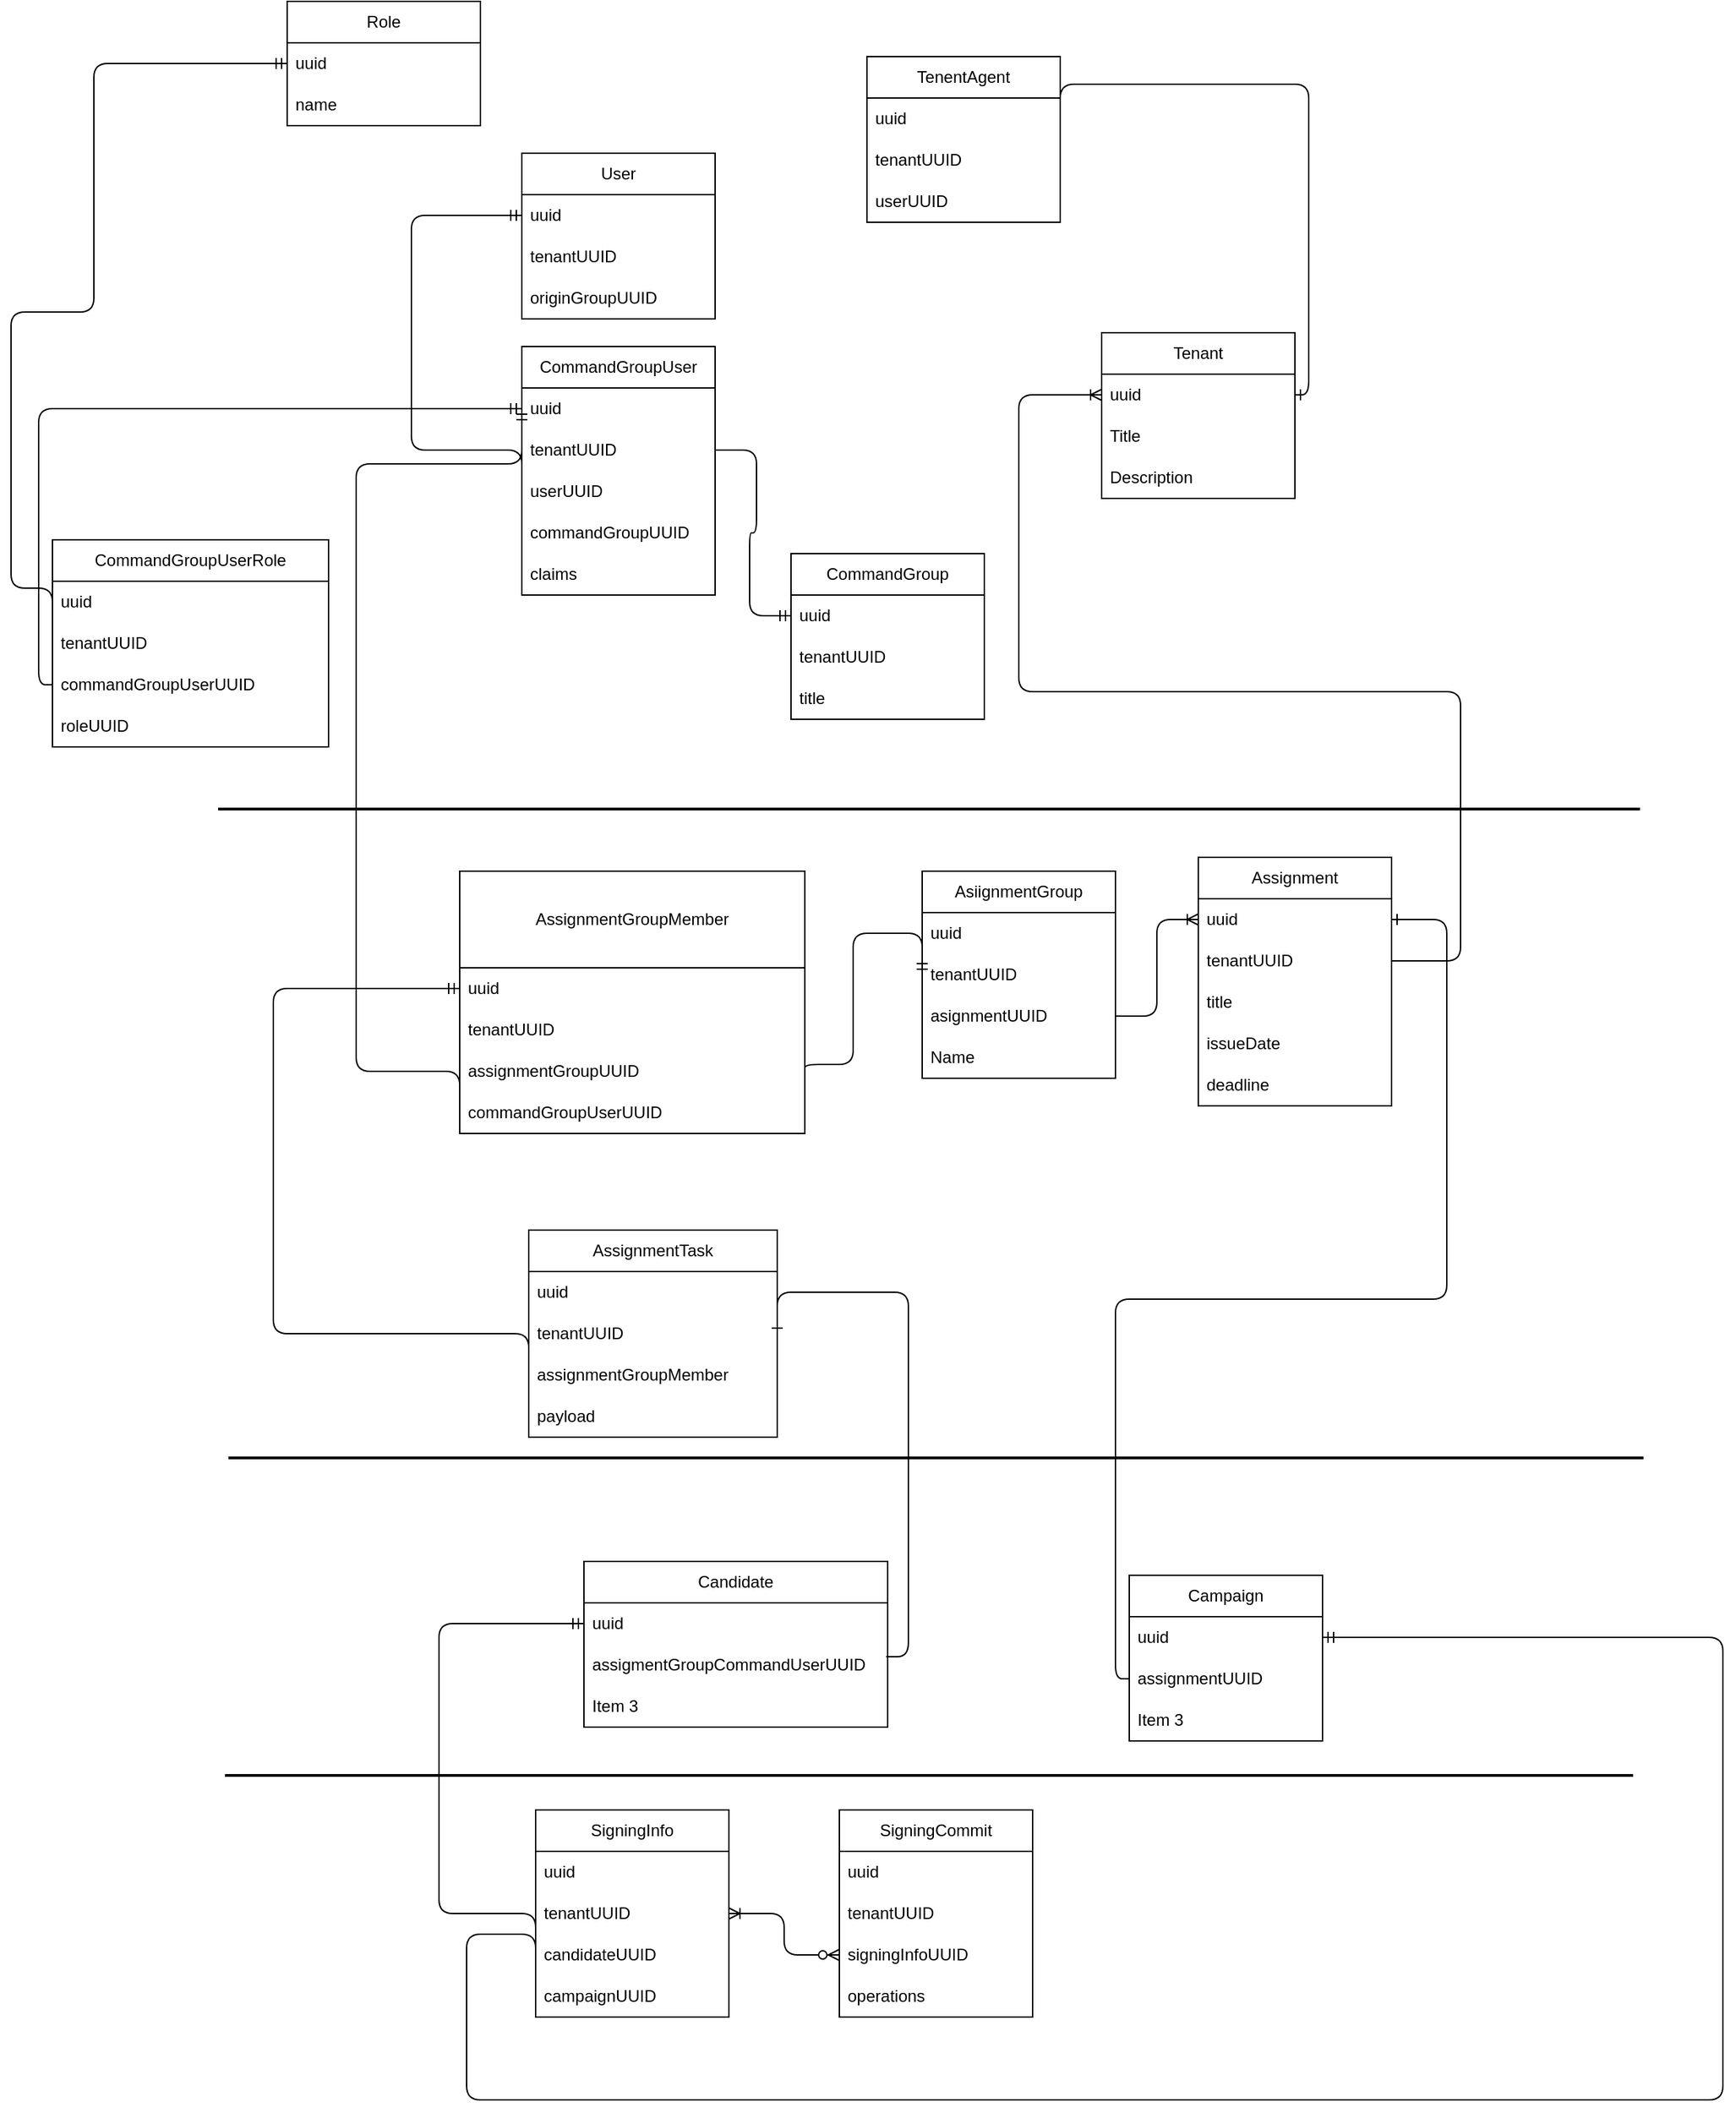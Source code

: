 <mxfile>
    <diagram id="KRsN7USzfbhSE3XmUP83" name="Page-1">
        <mxGraphModel dx="1965" dy="1923" grid="1" gridSize="10" guides="1" tooltips="1" connect="1" arrows="1" fold="1" page="1" pageScale="1" pageWidth="850" pageHeight="1100" math="0" shadow="0">
            <root>
                <mxCell id="0"/>
                <mxCell id="1" parent="0"/>
                <mxCell id="2" value="User" style="swimlane;fontStyle=0;childLayout=stackLayout;horizontal=1;startSize=30;horizontalStack=0;resizeParent=1;resizeParentMax=0;resizeLast=0;collapsible=1;marginBottom=0;whiteSpace=wrap;html=1;" parent="1" vertex="1">
                    <mxGeometry x="160" y="-340" width="140" height="120" as="geometry"/>
                </mxCell>
                <mxCell id="3" value="uuid" style="text;strokeColor=none;fillColor=none;align=left;verticalAlign=middle;spacingLeft=4;spacingRight=4;overflow=hidden;points=[[0,0.5],[1,0.5]];portConstraint=eastwest;rotatable=0;whiteSpace=wrap;html=1;" parent="2" vertex="1">
                    <mxGeometry y="30" width="140" height="30" as="geometry"/>
                </mxCell>
                <mxCell id="5" value="tenantUUID" style="text;strokeColor=none;fillColor=none;align=left;verticalAlign=middle;spacingLeft=4;spacingRight=4;overflow=hidden;points=[[0,0.5],[1,0.5]];portConstraint=eastwest;rotatable=0;whiteSpace=wrap;html=1;" parent="2" vertex="1">
                    <mxGeometry y="60" width="140" height="30" as="geometry"/>
                </mxCell>
                <mxCell id="144" value="originGroupUUID" style="text;strokeColor=none;fillColor=none;align=left;verticalAlign=middle;spacingLeft=4;spacingRight=4;overflow=hidden;points=[[0,0.5],[1,0.5]];portConstraint=eastwest;rotatable=0;whiteSpace=wrap;html=1;" parent="2" vertex="1">
                    <mxGeometry y="90" width="140" height="30" as="geometry"/>
                </mxCell>
                <mxCell id="6" value="CommandGroup" style="swimlane;fontStyle=0;childLayout=stackLayout;horizontal=1;startSize=30;horizontalStack=0;resizeParent=1;resizeParentMax=0;resizeLast=0;collapsible=1;marginBottom=0;whiteSpace=wrap;html=1;" parent="1" vertex="1">
                    <mxGeometry x="355" y="-50" width="140" height="120" as="geometry"/>
                </mxCell>
                <mxCell id="7" value="uuid" style="text;strokeColor=none;fillColor=none;align=left;verticalAlign=middle;spacingLeft=4;spacingRight=4;overflow=hidden;points=[[0,0.5],[1,0.5]];portConstraint=eastwest;rotatable=0;whiteSpace=wrap;html=1;" parent="6" vertex="1">
                    <mxGeometry y="30" width="140" height="30" as="geometry"/>
                </mxCell>
                <mxCell id="137" value="tenantUUID" style="text;strokeColor=none;fillColor=none;align=left;verticalAlign=middle;spacingLeft=4;spacingRight=4;overflow=hidden;points=[[0,0.5],[1,0.5]];portConstraint=eastwest;rotatable=0;whiteSpace=wrap;html=1;" parent="6" vertex="1">
                    <mxGeometry y="60" width="140" height="30" as="geometry"/>
                </mxCell>
                <mxCell id="8" value="title" style="text;strokeColor=none;fillColor=none;align=left;verticalAlign=middle;spacingLeft=4;spacingRight=4;overflow=hidden;points=[[0,0.5],[1,0.5]];portConstraint=eastwest;rotatable=0;whiteSpace=wrap;html=1;" parent="6" vertex="1">
                    <mxGeometry y="90" width="140" height="30" as="geometry"/>
                </mxCell>
                <mxCell id="10" value="CommandGroupUser" style="swimlane;fontStyle=0;childLayout=stackLayout;horizontal=1;startSize=30;horizontalStack=0;resizeParent=1;resizeParentMax=0;resizeLast=0;collapsible=1;marginBottom=0;whiteSpace=wrap;html=1;" parent="1" vertex="1">
                    <mxGeometry x="160" y="-200" width="140" height="180" as="geometry"/>
                </mxCell>
                <mxCell id="11" value="uuid" style="text;strokeColor=none;fillColor=none;align=left;verticalAlign=middle;spacingLeft=4;spacingRight=4;overflow=hidden;points=[[0,0.5],[1,0.5]];portConstraint=eastwest;rotatable=0;whiteSpace=wrap;html=1;" parent="10" vertex="1">
                    <mxGeometry y="30" width="140" height="30" as="geometry"/>
                </mxCell>
                <mxCell id="13" value="tenantUUID" style="text;strokeColor=none;fillColor=none;align=left;verticalAlign=middle;spacingLeft=4;spacingRight=4;overflow=hidden;points=[[0,0.5],[1,0.5]];portConstraint=eastwest;rotatable=0;whiteSpace=wrap;html=1;" parent="10" vertex="1">
                    <mxGeometry y="60" width="140" height="30" as="geometry"/>
                </mxCell>
                <mxCell id="12" value="userUUID" style="text;strokeColor=none;fillColor=none;align=left;verticalAlign=middle;spacingLeft=4;spacingRight=4;overflow=hidden;points=[[0,0.5],[1,0.5]];portConstraint=eastwest;rotatable=0;whiteSpace=wrap;html=1;" parent="10" vertex="1">
                    <mxGeometry y="90" width="140" height="30" as="geometry"/>
                </mxCell>
                <mxCell id="157" value="commandGroupUUID" style="text;strokeColor=none;fillColor=none;align=left;verticalAlign=middle;spacingLeft=4;spacingRight=4;overflow=hidden;points=[[0,0.5],[1,0.5]];portConstraint=eastwest;rotatable=0;whiteSpace=wrap;html=1;" parent="10" vertex="1">
                    <mxGeometry y="120" width="140" height="30" as="geometry"/>
                </mxCell>
                <mxCell id="79" value="claims" style="text;strokeColor=none;fillColor=none;align=left;verticalAlign=middle;spacingLeft=4;spacingRight=4;overflow=hidden;points=[[0,0.5],[1,0.5]];portConstraint=eastwest;rotatable=0;whiteSpace=wrap;html=1;" parent="10" vertex="1">
                    <mxGeometry y="150" width="140" height="30" as="geometry"/>
                </mxCell>
                <mxCell id="34" value="Campaign" style="swimlane;fontStyle=0;childLayout=stackLayout;horizontal=1;startSize=30;horizontalStack=0;resizeParent=1;resizeParentMax=0;resizeLast=0;collapsible=1;marginBottom=0;whiteSpace=wrap;html=1;" parent="1" vertex="1">
                    <mxGeometry x="600" y="690" width="140" height="120" as="geometry"/>
                </mxCell>
                <mxCell id="35" value="uuid" style="text;strokeColor=none;fillColor=none;align=left;verticalAlign=middle;spacingLeft=4;spacingRight=4;overflow=hidden;points=[[0,0.5],[1,0.5]];portConstraint=eastwest;rotatable=0;whiteSpace=wrap;html=1;" parent="34" vertex="1">
                    <mxGeometry y="30" width="140" height="30" as="geometry"/>
                </mxCell>
                <mxCell id="36" value="assignmentUUID" style="text;strokeColor=none;fillColor=none;align=left;verticalAlign=middle;spacingLeft=4;spacingRight=4;overflow=hidden;points=[[0,0.5],[1,0.5]];portConstraint=eastwest;rotatable=0;whiteSpace=wrap;html=1;" parent="34" vertex="1">
                    <mxGeometry y="60" width="140" height="30" as="geometry"/>
                </mxCell>
                <mxCell id="37" value="Item 3" style="text;strokeColor=none;fillColor=none;align=left;verticalAlign=middle;spacingLeft=4;spacingRight=4;overflow=hidden;points=[[0,0.5],[1,0.5]];portConstraint=eastwest;rotatable=0;whiteSpace=wrap;html=1;" parent="34" vertex="1">
                    <mxGeometry y="90" width="140" height="30" as="geometry"/>
                </mxCell>
                <mxCell id="38" value="AsiignmentGroup" style="swimlane;fontStyle=0;childLayout=stackLayout;horizontal=1;startSize=30;horizontalStack=0;resizeParent=1;resizeParentMax=0;resizeLast=0;collapsible=1;marginBottom=0;whiteSpace=wrap;html=1;" parent="1" vertex="1">
                    <mxGeometry x="450" y="180" width="140" height="150" as="geometry"/>
                </mxCell>
                <mxCell id="163" value="uuid" style="text;strokeColor=none;fillColor=none;align=left;verticalAlign=middle;spacingLeft=4;spacingRight=4;overflow=hidden;points=[[0,0.5],[1,0.5]];portConstraint=eastwest;rotatable=0;whiteSpace=wrap;html=1;" parent="38" vertex="1">
                    <mxGeometry y="30" width="140" height="30" as="geometry"/>
                </mxCell>
                <mxCell id="39" value="tenantUUID" style="text;strokeColor=none;fillColor=none;align=left;verticalAlign=middle;spacingLeft=4;spacingRight=4;overflow=hidden;points=[[0,0.5],[1,0.5]];portConstraint=eastwest;rotatable=0;whiteSpace=wrap;html=1;" parent="38" vertex="1">
                    <mxGeometry y="60" width="140" height="30" as="geometry"/>
                </mxCell>
                <mxCell id="134" value="asignmentUUID" style="text;strokeColor=none;fillColor=none;align=left;verticalAlign=middle;spacingLeft=4;spacingRight=4;overflow=hidden;points=[[0,0.5],[1,0.5]];portConstraint=eastwest;rotatable=0;whiteSpace=wrap;html=1;" parent="38" vertex="1">
                    <mxGeometry y="90" width="140" height="30" as="geometry"/>
                </mxCell>
                <mxCell id="40" value="Name" style="text;strokeColor=none;fillColor=none;align=left;verticalAlign=middle;spacingLeft=4;spacingRight=4;overflow=hidden;points=[[0,0.5],[1,0.5]];portConstraint=eastwest;rotatable=0;whiteSpace=wrap;html=1;" parent="38" vertex="1">
                    <mxGeometry y="120" width="140" height="30" as="geometry"/>
                </mxCell>
                <mxCell id="46" value="AssignmentGroupMember" style="swimlane;fontStyle=0;childLayout=stackLayout;horizontal=1;startSize=70;horizontalStack=0;resizeParent=1;resizeParentMax=0;resizeLast=0;collapsible=1;marginBottom=0;whiteSpace=wrap;html=1;" parent="1" vertex="1">
                    <mxGeometry x="115" y="180" width="250" height="190" as="geometry"/>
                </mxCell>
                <mxCell id="47" value="uuid" style="text;strokeColor=none;fillColor=none;align=left;verticalAlign=middle;spacingLeft=4;spacingRight=4;overflow=hidden;points=[[0,0.5],[1,0.5]];portConstraint=eastwest;rotatable=0;whiteSpace=wrap;html=1;" parent="46" vertex="1">
                    <mxGeometry y="70" width="250" height="30" as="geometry"/>
                </mxCell>
                <mxCell id="164" value="tenantUUID" style="text;strokeColor=none;fillColor=none;align=left;verticalAlign=middle;spacingLeft=4;spacingRight=4;overflow=hidden;points=[[0,0.5],[1,0.5]];portConstraint=eastwest;rotatable=0;whiteSpace=wrap;html=1;" parent="46" vertex="1">
                    <mxGeometry y="100" width="250" height="30" as="geometry"/>
                </mxCell>
                <mxCell id="48" value="assignmentGroupUUID" style="text;strokeColor=none;fillColor=none;align=left;verticalAlign=middle;spacingLeft=4;spacingRight=4;overflow=hidden;points=[[0,0.5],[1,0.5]];portConstraint=eastwest;rotatable=0;whiteSpace=wrap;html=1;" parent="46" vertex="1">
                    <mxGeometry y="130" width="250" height="30" as="geometry"/>
                </mxCell>
                <mxCell id="49" value="commandGroupUserUUID" style="text;strokeColor=none;fillColor=none;align=left;verticalAlign=middle;spacingLeft=4;spacingRight=4;overflow=hidden;points=[[0,0.5],[1,0.5]];portConstraint=eastwest;rotatable=0;whiteSpace=wrap;html=1;" parent="46" vertex="1">
                    <mxGeometry y="160" width="250" height="30" as="geometry"/>
                </mxCell>
                <mxCell id="63" value="" style="edgeStyle=orthogonalEdgeStyle;fontSize=12;html=1;endArrow=ERmandOne;entryX=0;entryY=0.5;entryDx=0;entryDy=0;exitX=0;exitY=0.5;exitDx=0;exitDy=0;" parent="1" source="12" target="3" edge="1">
                    <mxGeometry width="100" height="100" relative="1" as="geometry">
                        <mxPoint x="90" y="-80" as="sourcePoint"/>
                        <mxPoint x="350" y="10" as="targetPoint"/>
                        <Array as="points">
                            <mxPoint x="80" y="-125"/>
                            <mxPoint x="80" y="-295"/>
                        </Array>
                    </mxGeometry>
                </mxCell>
                <mxCell id="66" value="" style="edgeStyle=orthogonalEdgeStyle;fontSize=12;html=1;endArrow=ERmandOne;entryX=0;entryY=0.5;entryDx=0;entryDy=0;exitX=0;exitY=0.5;exitDx=0;exitDy=0;elbow=vertical;" parent="1" source="49" target="11" edge="1">
                    <mxGeometry width="100" height="100" relative="1" as="geometry">
                        <mxPoint x="130" y="370" as="sourcePoint"/>
                        <mxPoint x="320" y="100" as="targetPoint"/>
                        <Array as="points">
                            <mxPoint x="40" y="325"/>
                            <mxPoint x="40" y="-115"/>
                            <mxPoint x="160" y="-115"/>
                        </Array>
                    </mxGeometry>
                </mxCell>
                <mxCell id="69" value="" style="edgeStyle=orthogonalEdgeStyle;fontSize=12;html=1;endArrow=ERmandOne;elbow=vertical;entryX=0;entryY=0.5;entryDx=0;entryDy=0;exitX=1;exitY=0.5;exitDx=0;exitDy=0;" parent="1" source="48" target="39" edge="1">
                    <mxGeometry width="100" height="100" relative="1" as="geometry">
                        <mxPoint x="340" y="430" as="sourcePoint"/>
                        <mxPoint x="440" y="370" as="targetPoint"/>
                        <Array as="points">
                            <mxPoint x="365" y="320"/>
                            <mxPoint x="400" y="320"/>
                            <mxPoint x="400" y="225"/>
                            <mxPoint x="450" y="225"/>
                        </Array>
                    </mxGeometry>
                </mxCell>
                <mxCell id="71" value="Candidate" style="swimlane;fontStyle=0;childLayout=stackLayout;horizontal=1;startSize=30;horizontalStack=0;resizeParent=1;resizeParentMax=0;resizeLast=0;collapsible=1;marginBottom=0;whiteSpace=wrap;html=1;" parent="1" vertex="1">
                    <mxGeometry x="205" y="680" width="220" height="120" as="geometry"/>
                </mxCell>
                <mxCell id="72" value="uuid" style="text;strokeColor=none;fillColor=none;align=left;verticalAlign=middle;spacingLeft=4;spacingRight=4;overflow=hidden;points=[[0,0.5],[1,0.5]];portConstraint=eastwest;rotatable=0;whiteSpace=wrap;html=1;" parent="71" vertex="1">
                    <mxGeometry y="30" width="220" height="30" as="geometry"/>
                </mxCell>
                <mxCell id="73" value="assigmentGroupCommandUserUUID" style="text;strokeColor=none;fillColor=none;align=left;verticalAlign=middle;spacingLeft=4;spacingRight=4;overflow=hidden;points=[[0,0.5],[1,0.5]];portConstraint=eastwest;rotatable=0;whiteSpace=wrap;html=1;" parent="71" vertex="1">
                    <mxGeometry y="60" width="220" height="30" as="geometry"/>
                </mxCell>
                <mxCell id="74" value="Item 3" style="text;strokeColor=none;fillColor=none;align=left;verticalAlign=middle;spacingLeft=4;spacingRight=4;overflow=hidden;points=[[0,0.5],[1,0.5]];portConstraint=eastwest;rotatable=0;whiteSpace=wrap;html=1;" parent="71" vertex="1">
                    <mxGeometry y="90" width="220" height="30" as="geometry"/>
                </mxCell>
                <mxCell id="76" value="" style="edgeStyle=orthogonalEdgeStyle;fontSize=12;html=1;endArrow=ERmandOne;elbow=vertical;entryX=0;entryY=0.5;entryDx=0;entryDy=0;exitX=0;exitY=0.5;exitDx=0;exitDy=0;" parent="1" source="105" target="47" edge="1">
                    <mxGeometry width="100" height="100" relative="1" as="geometry">
                        <mxPoint x="100" y="520" as="sourcePoint"/>
                        <mxPoint x="160" y="410" as="targetPoint"/>
                        <Array as="points">
                            <mxPoint x="-20" y="515"/>
                            <mxPoint x="-20" y="265"/>
                        </Array>
                    </mxGeometry>
                </mxCell>
                <mxCell id="77" value="" style="line;strokeWidth=2;html=1;" parent="1" vertex="1">
                    <mxGeometry x="-60" y="130" width="1030" height="10" as="geometry"/>
                </mxCell>
                <mxCell id="78" value="" style="edgeStyle=entityRelationEdgeStyle;fontSize=12;html=1;endArrow=ERmandOne;elbow=vertical;exitX=1;exitY=0.5;exitDx=0;exitDy=0;entryX=0;entryY=0.5;entryDx=0;entryDy=0;" parent="1" source="13" target="7" edge="1">
                    <mxGeometry width="100" height="100" relative="1" as="geometry">
                        <mxPoint x="290" y="30" as="sourcePoint"/>
                        <mxPoint x="390" y="-70" as="targetPoint"/>
                    </mxGeometry>
                </mxCell>
                <mxCell id="80" value="Role" style="swimlane;fontStyle=0;childLayout=stackLayout;horizontal=1;startSize=30;horizontalStack=0;resizeParent=1;resizeParentMax=0;resizeLast=0;collapsible=1;marginBottom=0;whiteSpace=wrap;html=1;" parent="1" vertex="1">
                    <mxGeometry x="-10" y="-450" width="140" height="90" as="geometry"/>
                </mxCell>
                <mxCell id="81" value="uuid" style="text;strokeColor=none;fillColor=none;align=left;verticalAlign=middle;spacingLeft=4;spacingRight=4;overflow=hidden;points=[[0,0.5],[1,0.5]];portConstraint=eastwest;rotatable=0;whiteSpace=wrap;html=1;" parent="80" vertex="1">
                    <mxGeometry y="30" width="140" height="30" as="geometry"/>
                </mxCell>
                <mxCell id="82" value="name" style="text;strokeColor=none;fillColor=none;align=left;verticalAlign=middle;spacingLeft=4;spacingRight=4;overflow=hidden;points=[[0,0.5],[1,0.5]];portConstraint=eastwest;rotatable=0;whiteSpace=wrap;html=1;" parent="80" vertex="1">
                    <mxGeometry y="60" width="140" height="30" as="geometry"/>
                </mxCell>
                <mxCell id="84" value="CommandGroupUserRole" style="swimlane;fontStyle=0;childLayout=stackLayout;horizontal=1;startSize=30;horizontalStack=0;resizeParent=1;resizeParentMax=0;resizeLast=0;collapsible=1;marginBottom=0;whiteSpace=wrap;html=1;" parent="1" vertex="1">
                    <mxGeometry x="-180" y="-60" width="200" height="150" as="geometry"/>
                </mxCell>
                <mxCell id="85" value="uuid" style="text;strokeColor=none;fillColor=none;align=left;verticalAlign=middle;spacingLeft=4;spacingRight=4;overflow=hidden;points=[[0,0.5],[1,0.5]];portConstraint=eastwest;rotatable=0;whiteSpace=wrap;html=1;" parent="84" vertex="1">
                    <mxGeometry y="30" width="200" height="30" as="geometry"/>
                </mxCell>
                <mxCell id="158" value="tenantUUID" style="text;strokeColor=none;fillColor=none;align=left;verticalAlign=middle;spacingLeft=4;spacingRight=4;overflow=hidden;points=[[0,0.5],[1,0.5]];portConstraint=eastwest;rotatable=0;whiteSpace=wrap;html=1;" parent="84" vertex="1">
                    <mxGeometry y="60" width="200" height="30" as="geometry"/>
                </mxCell>
                <mxCell id="86" value="commandGroupUserUUID" style="text;strokeColor=none;fillColor=none;align=left;verticalAlign=middle;spacingLeft=4;spacingRight=4;overflow=hidden;points=[[0,0.5],[1,0.5]];portConstraint=eastwest;rotatable=0;whiteSpace=wrap;html=1;" parent="84" vertex="1">
                    <mxGeometry y="90" width="200" height="30" as="geometry"/>
                </mxCell>
                <mxCell id="87" value="roleUUID" style="text;strokeColor=none;fillColor=none;align=left;verticalAlign=middle;spacingLeft=4;spacingRight=4;overflow=hidden;points=[[0,0.5],[1,0.5]];portConstraint=eastwest;rotatable=0;whiteSpace=wrap;html=1;" parent="84" vertex="1">
                    <mxGeometry y="120" width="200" height="30" as="geometry"/>
                </mxCell>
                <mxCell id="88" value="" style="edgeStyle=orthogonalEdgeStyle;fontSize=12;html=1;endArrow=ERmandOne;elbow=vertical;exitX=0;exitY=0.5;exitDx=0;exitDy=0;" parent="1" source="86" target="11" edge="1">
                    <mxGeometry width="100" height="100" relative="1" as="geometry">
                        <mxPoint x="280" y="30" as="sourcePoint"/>
                        <mxPoint x="380" y="-70" as="targetPoint"/>
                    </mxGeometry>
                </mxCell>
                <mxCell id="89" value="" style="edgeStyle=orthogonalEdgeStyle;fontSize=12;html=1;endArrow=ERmandOne;elbow=vertical;entryX=0;entryY=0.5;entryDx=0;entryDy=0;exitX=0;exitY=0.5;exitDx=0;exitDy=0;" parent="1" source="87" target="81" edge="1">
                    <mxGeometry width="100" height="100" relative="1" as="geometry">
                        <mxPoint x="80" y="45" as="sourcePoint"/>
                        <mxPoint x="730" y="-330" as="targetPoint"/>
                        <Array as="points">
                            <mxPoint x="-210" y="-25"/>
                            <mxPoint x="-210" y="-225"/>
                            <mxPoint x="-150" y="-225"/>
                            <mxPoint x="-150" y="-405"/>
                        </Array>
                    </mxGeometry>
                </mxCell>
                <mxCell id="90" value="" style="line;strokeWidth=2;html=1;" parent="1" vertex="1">
                    <mxGeometry x="-55" y="830" width="1020" height="10" as="geometry"/>
                </mxCell>
                <mxCell id="91" value="SigningInfo" style="swimlane;fontStyle=0;childLayout=stackLayout;horizontal=1;startSize=30;horizontalStack=0;resizeParent=1;resizeParentMax=0;resizeLast=0;collapsible=1;marginBottom=0;whiteSpace=wrap;html=1;" parent="1" vertex="1">
                    <mxGeometry x="170" y="860" width="140" height="150" as="geometry"/>
                </mxCell>
                <mxCell id="166" value="uuid" style="text;strokeColor=none;fillColor=none;align=left;verticalAlign=middle;spacingLeft=4;spacingRight=4;overflow=hidden;points=[[0,0.5],[1,0.5]];portConstraint=eastwest;rotatable=0;whiteSpace=wrap;html=1;" parent="91" vertex="1">
                    <mxGeometry y="30" width="140" height="30" as="geometry"/>
                </mxCell>
                <mxCell id="92" value="tenantUUID" style="text;strokeColor=none;fillColor=none;align=left;verticalAlign=middle;spacingLeft=4;spacingRight=4;overflow=hidden;points=[[0,0.5],[1,0.5]];portConstraint=eastwest;rotatable=0;whiteSpace=wrap;html=1;" parent="91" vertex="1">
                    <mxGeometry y="60" width="140" height="30" as="geometry"/>
                </mxCell>
                <mxCell id="93" value="candidateUUID" style="text;strokeColor=none;fillColor=none;align=left;verticalAlign=middle;spacingLeft=4;spacingRight=4;overflow=hidden;points=[[0,0.5],[1,0.5]];portConstraint=eastwest;rotatable=0;whiteSpace=wrap;html=1;" parent="91" vertex="1">
                    <mxGeometry y="90" width="140" height="30" as="geometry"/>
                </mxCell>
                <mxCell id="94" value="campaignUUID" style="text;strokeColor=none;fillColor=none;align=left;verticalAlign=middle;spacingLeft=4;spacingRight=4;overflow=hidden;points=[[0,0.5],[1,0.5]];portConstraint=eastwest;rotatable=0;whiteSpace=wrap;html=1;" parent="91" vertex="1">
                    <mxGeometry y="120" width="140" height="30" as="geometry"/>
                </mxCell>
                <mxCell id="95" value="" style="edgeStyle=orthogonalEdgeStyle;fontSize=12;html=1;endArrow=ERmandOne;elbow=vertical;exitX=0;exitY=0.5;exitDx=0;exitDy=0;entryX=0;entryY=0.5;entryDx=0;entryDy=0;" parent="1" source="93" target="72" edge="1">
                    <mxGeometry width="100" height="100" relative="1" as="geometry">
                        <mxPoint x="200" y="800" as="sourcePoint"/>
                        <mxPoint x="200" y="720" as="targetPoint"/>
                        <Array as="points">
                            <mxPoint x="100" y="935"/>
                            <mxPoint x="100" y="725"/>
                        </Array>
                    </mxGeometry>
                </mxCell>
                <mxCell id="96" value="" style="edgeStyle=orthogonalEdgeStyle;fontSize=12;html=1;endArrow=ERmandOne;elbow=vertical;exitX=0;exitY=0.5;exitDx=0;exitDy=0;entryX=1;entryY=0.5;entryDx=0;entryDy=0;" parent="1" source="94" target="35" edge="1">
                    <mxGeometry width="100" height="100" relative="1" as="geometry">
                        <mxPoint x="-20" y="840" as="sourcePoint"/>
                        <mxPoint x="980" y="700" as="targetPoint"/>
                        <Array as="points">
                            <mxPoint x="170" y="950"/>
                            <mxPoint x="120" y="950"/>
                            <mxPoint x="120" y="1070"/>
                            <mxPoint x="1030" y="1070"/>
                            <mxPoint x="1030" y="735"/>
                        </Array>
                    </mxGeometry>
                </mxCell>
                <mxCell id="97" value="SigningCommit" style="swimlane;fontStyle=0;childLayout=stackLayout;horizontal=1;startSize=30;horizontalStack=0;resizeParent=1;resizeParentMax=0;resizeLast=0;collapsible=1;marginBottom=0;whiteSpace=wrap;html=1;" parent="1" vertex="1">
                    <mxGeometry x="390" y="860" width="140" height="150" as="geometry"/>
                </mxCell>
                <mxCell id="167" value="uuid" style="text;strokeColor=none;fillColor=none;align=left;verticalAlign=middle;spacingLeft=4;spacingRight=4;overflow=hidden;points=[[0,0.5],[1,0.5]];portConstraint=eastwest;rotatable=0;whiteSpace=wrap;html=1;" parent="97" vertex="1">
                    <mxGeometry y="30" width="140" height="30" as="geometry"/>
                </mxCell>
                <mxCell id="98" value="tenantUUID" style="text;strokeColor=none;fillColor=none;align=left;verticalAlign=middle;spacingLeft=4;spacingRight=4;overflow=hidden;points=[[0,0.5],[1,0.5]];portConstraint=eastwest;rotatable=0;whiteSpace=wrap;html=1;" parent="97" vertex="1">
                    <mxGeometry y="60" width="140" height="30" as="geometry"/>
                </mxCell>
                <mxCell id="99" value="signingInfoUUID" style="text;strokeColor=none;fillColor=none;align=left;verticalAlign=middle;spacingLeft=4;spacingRight=4;overflow=hidden;points=[[0,0.5],[1,0.5]];portConstraint=eastwest;rotatable=0;whiteSpace=wrap;html=1;" parent="97" vertex="1">
                    <mxGeometry y="90" width="140" height="30" as="geometry"/>
                </mxCell>
                <mxCell id="100" value="operations" style="text;strokeColor=none;fillColor=none;align=left;verticalAlign=middle;spacingLeft=4;spacingRight=4;overflow=hidden;points=[[0,0.5],[1,0.5]];portConstraint=eastwest;rotatable=0;whiteSpace=wrap;html=1;" parent="97" vertex="1">
                    <mxGeometry y="120" width="140" height="30" as="geometry"/>
                </mxCell>
                <mxCell id="102" value="" style="edgeStyle=orthogonalEdgeStyle;fontSize=12;html=1;endArrow=ERoneToMany;startArrow=ERzeroToMany;elbow=vertical;exitX=0;exitY=0.5;exitDx=0;exitDy=0;entryX=1;entryY=0.5;entryDx=0;entryDy=0;" parent="1" source="99" target="92" edge="1">
                    <mxGeometry width="100" height="100" relative="1" as="geometry">
                        <mxPoint x="460" y="850" as="sourcePoint"/>
                        <mxPoint x="560" y="750" as="targetPoint"/>
                    </mxGeometry>
                </mxCell>
                <mxCell id="103" value="AssignmentTask" style="swimlane;fontStyle=0;childLayout=stackLayout;horizontal=1;startSize=30;horizontalStack=0;resizeParent=1;resizeParentMax=0;resizeLast=0;collapsible=1;marginBottom=0;whiteSpace=wrap;html=1;" parent="1" vertex="1">
                    <mxGeometry x="165" y="440" width="180" height="150" as="geometry"/>
                </mxCell>
                <mxCell id="165" value="uuid" style="text;strokeColor=none;fillColor=none;align=left;verticalAlign=middle;spacingLeft=4;spacingRight=4;overflow=hidden;points=[[0,0.5],[1,0.5]];portConstraint=eastwest;rotatable=0;whiteSpace=wrap;html=1;" parent="103" vertex="1">
                    <mxGeometry y="30" width="180" height="30" as="geometry"/>
                </mxCell>
                <mxCell id="104" value="tenantUUID" style="text;strokeColor=none;fillColor=none;align=left;verticalAlign=middle;spacingLeft=4;spacingRight=4;overflow=hidden;points=[[0,0.5],[1,0.5]];portConstraint=eastwest;rotatable=0;whiteSpace=wrap;html=1;" parent="103" vertex="1">
                    <mxGeometry y="60" width="180" height="30" as="geometry"/>
                </mxCell>
                <mxCell id="105" value="assignmentGroupMember" style="text;strokeColor=none;fillColor=none;align=left;verticalAlign=middle;spacingLeft=4;spacingRight=4;overflow=hidden;points=[[0,0.5],[1,0.5]];portConstraint=eastwest;rotatable=0;whiteSpace=wrap;html=1;" parent="103" vertex="1">
                    <mxGeometry y="90" width="180" height="30" as="geometry"/>
                </mxCell>
                <mxCell id="106" value="payload" style="text;strokeColor=none;fillColor=none;align=left;verticalAlign=middle;spacingLeft=4;spacingRight=4;overflow=hidden;points=[[0,0.5],[1,0.5]];portConstraint=eastwest;rotatable=0;whiteSpace=wrap;html=1;" parent="103" vertex="1">
                    <mxGeometry y="120" width="180" height="30" as="geometry"/>
                </mxCell>
                <mxCell id="111" value="" style="line;strokeWidth=2;html=1;" parent="1" vertex="1">
                    <mxGeometry x="-52.5" y="600" width="1025" height="10" as="geometry"/>
                </mxCell>
                <mxCell id="118" value="" style="edgeStyle=orthogonalEdgeStyle;fontSize=12;html=1;endArrow=ERone;endFill=1;exitX=0.995;exitY=0.3;exitDx=0;exitDy=0;exitPerimeter=0;entryX=1;entryY=0.5;entryDx=0;entryDy=0;" parent="1" source="73" target="104" edge="1">
                    <mxGeometry width="100" height="100" relative="1" as="geometry">
                        <mxPoint x="130" y="590" as="sourcePoint"/>
                        <mxPoint x="230" y="490" as="targetPoint"/>
                        <Array as="points">
                            <mxPoint x="440" y="749"/>
                            <mxPoint x="440" y="485"/>
                        </Array>
                    </mxGeometry>
                </mxCell>
                <mxCell id="119" value="Assignment" style="swimlane;fontStyle=0;childLayout=stackLayout;horizontal=1;startSize=30;horizontalStack=0;resizeParent=1;resizeParentMax=0;resizeLast=0;collapsible=1;marginBottom=0;whiteSpace=wrap;html=1;" parent="1" vertex="1">
                    <mxGeometry x="650" y="170" width="140" height="180" as="geometry"/>
                </mxCell>
                <mxCell id="120" value="uuid" style="text;strokeColor=none;fillColor=none;align=left;verticalAlign=middle;spacingLeft=4;spacingRight=4;overflow=hidden;points=[[0,0.5],[1,0.5]];portConstraint=eastwest;rotatable=0;whiteSpace=wrap;html=1;" parent="119" vertex="1">
                    <mxGeometry y="30" width="140" height="30" as="geometry"/>
                </mxCell>
                <mxCell id="121" value="tenantUUID" style="text;strokeColor=none;fillColor=none;align=left;verticalAlign=middle;spacingLeft=4;spacingRight=4;overflow=hidden;points=[[0,0.5],[1,0.5]];portConstraint=eastwest;rotatable=0;whiteSpace=wrap;html=1;" parent="119" vertex="1">
                    <mxGeometry y="60" width="140" height="30" as="geometry"/>
                </mxCell>
                <mxCell id="122" value="title" style="text;strokeColor=none;fillColor=none;align=left;verticalAlign=middle;spacingLeft=4;spacingRight=4;overflow=hidden;points=[[0,0.5],[1,0.5]];portConstraint=eastwest;rotatable=0;whiteSpace=wrap;html=1;" parent="119" vertex="1">
                    <mxGeometry y="90" width="140" height="30" as="geometry"/>
                </mxCell>
                <mxCell id="155" value="issueDate" style="text;strokeColor=none;fillColor=none;align=left;verticalAlign=middle;spacingLeft=4;spacingRight=4;overflow=hidden;points=[[0,0.5],[1,0.5]];portConstraint=eastwest;rotatable=0;whiteSpace=wrap;html=1;" parent="119" vertex="1">
                    <mxGeometry y="120" width="140" height="30" as="geometry"/>
                </mxCell>
                <mxCell id="156" value="deadline" style="text;strokeColor=none;fillColor=none;align=left;verticalAlign=middle;spacingLeft=4;spacingRight=4;overflow=hidden;points=[[0,0.5],[1,0.5]];portConstraint=eastwest;rotatable=0;whiteSpace=wrap;html=1;" parent="119" vertex="1">
                    <mxGeometry y="150" width="140" height="30" as="geometry"/>
                </mxCell>
                <mxCell id="138" value="Tenant" style="swimlane;fontStyle=0;childLayout=stackLayout;horizontal=1;startSize=30;horizontalStack=0;resizeParent=1;resizeParentMax=0;resizeLast=0;collapsible=1;marginBottom=0;whiteSpace=wrap;html=1;" parent="1" vertex="1">
                    <mxGeometry x="580" y="-210" width="140" height="120" as="geometry"/>
                </mxCell>
                <mxCell id="139" value="uuid" style="text;strokeColor=none;fillColor=none;align=left;verticalAlign=middle;spacingLeft=4;spacingRight=4;overflow=hidden;points=[[0,0.5],[1,0.5]];portConstraint=eastwest;rotatable=0;whiteSpace=wrap;html=1;" parent="138" vertex="1">
                    <mxGeometry y="30" width="140" height="30" as="geometry"/>
                </mxCell>
                <mxCell id="154" value="Title" style="text;strokeColor=none;fillColor=none;align=left;verticalAlign=middle;spacingLeft=4;spacingRight=4;overflow=hidden;points=[[0,0.5],[1,0.5]];portConstraint=eastwest;rotatable=0;whiteSpace=wrap;html=1;" parent="138" vertex="1">
                    <mxGeometry y="60" width="140" height="30" as="geometry"/>
                </mxCell>
                <mxCell id="140" value="Description" style="text;strokeColor=none;fillColor=none;align=left;verticalAlign=middle;spacingLeft=4;spacingRight=4;overflow=hidden;points=[[0,0.5],[1,0.5]];portConstraint=eastwest;rotatable=0;whiteSpace=wrap;html=1;" parent="138" vertex="1">
                    <mxGeometry y="90" width="140" height="30" as="geometry"/>
                </mxCell>
                <mxCell id="143" value="" style="edgeStyle=entityRelationEdgeStyle;fontSize=12;html=1;endArrow=ERoneToMany;exitX=1;exitY=0.5;exitDx=0;exitDy=0;entryX=0;entryY=0.5;entryDx=0;entryDy=0;" parent="1" source="134" target="120" edge="1">
                    <mxGeometry width="100" height="100" relative="1" as="geometry">
                        <mxPoint x="700" y="260" as="sourcePoint"/>
                        <mxPoint x="800" y="160" as="targetPoint"/>
                    </mxGeometry>
                </mxCell>
                <mxCell id="145" value="TenentAgent" style="swimlane;fontStyle=0;childLayout=stackLayout;horizontal=1;startSize=30;horizontalStack=0;resizeParent=1;resizeParentMax=0;resizeLast=0;collapsible=1;marginBottom=0;whiteSpace=wrap;html=1;" parent="1" vertex="1">
                    <mxGeometry x="410" y="-410" width="140" height="120" as="geometry"/>
                </mxCell>
                <mxCell id="146" value="uuid" style="text;strokeColor=none;fillColor=none;align=left;verticalAlign=middle;spacingLeft=4;spacingRight=4;overflow=hidden;points=[[0,0.5],[1,0.5]];portConstraint=eastwest;rotatable=0;whiteSpace=wrap;html=1;" parent="145" vertex="1">
                    <mxGeometry y="30" width="140" height="30" as="geometry"/>
                </mxCell>
                <mxCell id="147" value="tenantUUID" style="text;strokeColor=none;fillColor=none;align=left;verticalAlign=middle;spacingLeft=4;spacingRight=4;overflow=hidden;points=[[0,0.5],[1,0.5]];portConstraint=eastwest;rotatable=0;whiteSpace=wrap;html=1;" parent="145" vertex="1">
                    <mxGeometry y="60" width="140" height="30" as="geometry"/>
                </mxCell>
                <mxCell id="148" value="userUUID" style="text;strokeColor=none;fillColor=none;align=left;verticalAlign=middle;spacingLeft=4;spacingRight=4;overflow=hidden;points=[[0,0.5],[1,0.5]];portConstraint=eastwest;rotatable=0;whiteSpace=wrap;html=1;" parent="145" vertex="1">
                    <mxGeometry y="90" width="140" height="30" as="geometry"/>
                </mxCell>
                <mxCell id="149" value="" style="edgeStyle=orthogonalEdgeStyle;fontSize=12;html=1;endArrow=ERone;endFill=1;entryX=1;entryY=0.5;entryDx=0;entryDy=0;exitX=1;exitY=0.5;exitDx=0;exitDy=0;" parent="1" source="147" target="139" edge="1">
                    <mxGeometry width="100" height="100" relative="1" as="geometry">
                        <mxPoint x="740" y="-350" as="sourcePoint"/>
                        <mxPoint x="710" y="-400" as="targetPoint"/>
                        <Array as="points">
                            <mxPoint x="730" y="-390"/>
                            <mxPoint x="730" y="-165"/>
                        </Array>
                    </mxGeometry>
                </mxCell>
                <mxCell id="150" value="" style="edgeStyle=orthogonalEdgeStyle;fontSize=12;html=1;endArrow=ERoneToMany;entryX=0;entryY=0.5;entryDx=0;entryDy=0;exitX=1;exitY=0.5;exitDx=0;exitDy=0;" parent="1" source="121" target="139" edge="1">
                    <mxGeometry width="100" height="100" relative="1" as="geometry">
                        <mxPoint x="830" y="215" as="sourcePoint"/>
                        <mxPoint x="930" y="150" as="targetPoint"/>
                        <Array as="points">
                            <mxPoint x="840" y="245"/>
                            <mxPoint x="840" y="50"/>
                            <mxPoint x="520" y="50"/>
                            <mxPoint x="520" y="-165"/>
                        </Array>
                    </mxGeometry>
                </mxCell>
                <mxCell id="151" value="" style="edgeStyle=orthogonalEdgeStyle;fontSize=12;html=1;endArrow=ERone;endFill=1;exitX=0;exitY=0.5;exitDx=0;exitDy=0;entryX=1;entryY=0.5;entryDx=0;entryDy=0;" parent="1" source="36" target="120" edge="1">
                    <mxGeometry width="100" height="100" relative="1" as="geometry">
                        <mxPoint x="510" y="720" as="sourcePoint"/>
                        <mxPoint x="880" y="260" as="targetPoint"/>
                        <Array as="points">
                            <mxPoint x="590" y="765"/>
                            <mxPoint x="590" y="490"/>
                            <mxPoint x="830" y="490"/>
                            <mxPoint x="830" y="215"/>
                        </Array>
                    </mxGeometry>
                </mxCell>
            </root>
        </mxGraphModel>
    </diagram>
</mxfile>